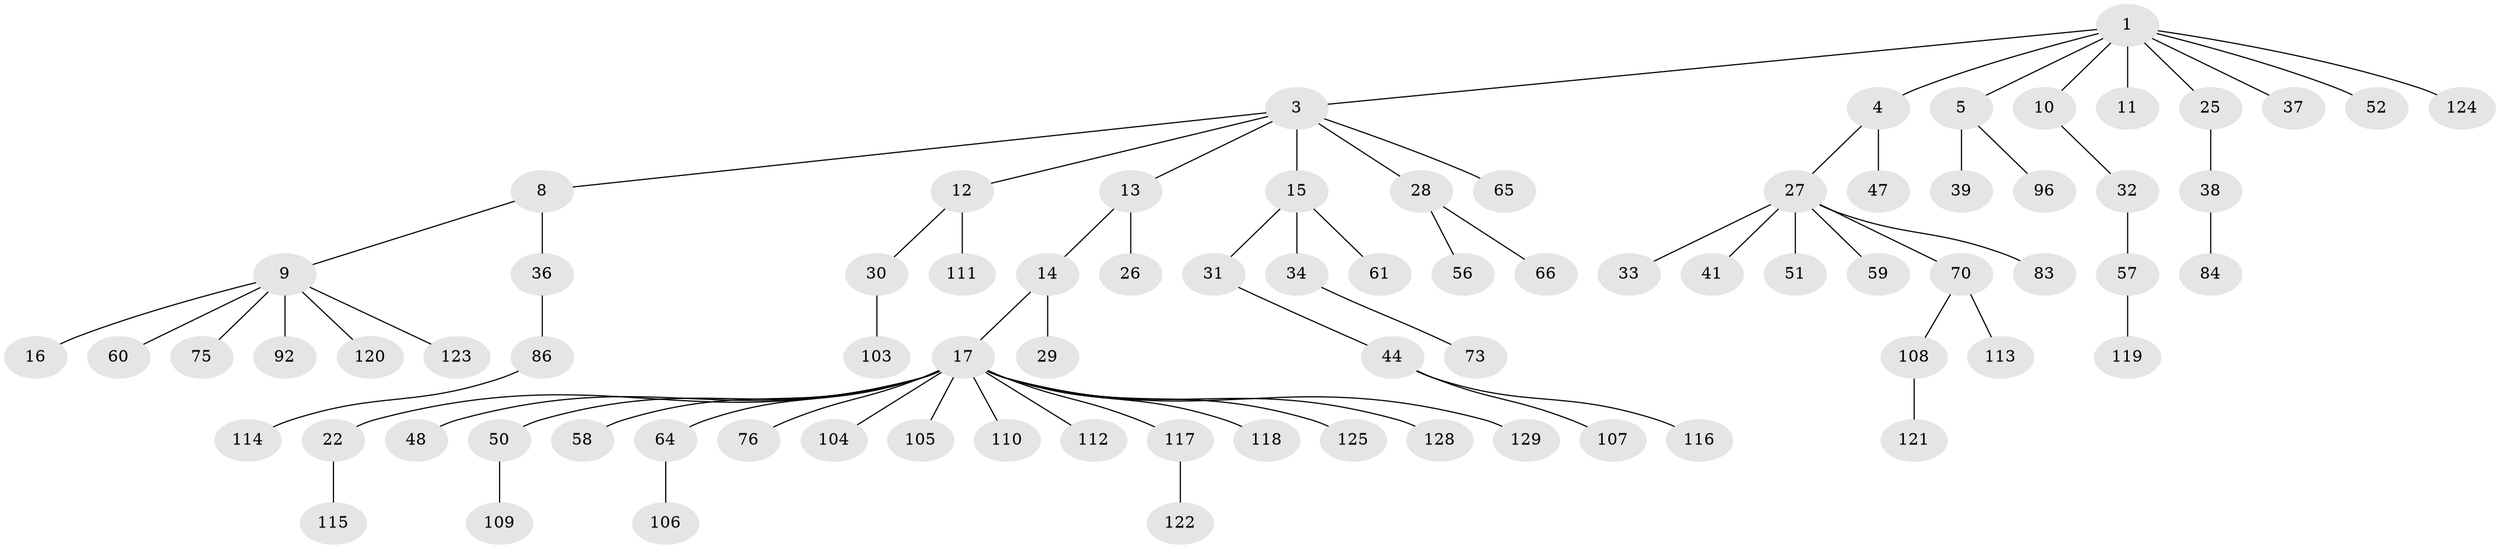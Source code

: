 // original degree distribution, {8: 0.015151515151515152, 3: 0.12878787878787878, 5: 0.03787878787878788, 4: 0.03787878787878788, 2: 0.26515151515151514, 1: 0.5, 7: 0.015151515151515152}
// Generated by graph-tools (version 1.1) at 2025/19/03/04/25 18:19:04]
// undirected, 79 vertices, 78 edges
graph export_dot {
graph [start="1"]
  node [color=gray90,style=filled];
  1 [super="+2"];
  3 [super="+6+7+20"];
  4 [super="+35+69+72"];
  5;
  8;
  9 [super="+24"];
  10;
  11;
  12 [super="+18"];
  13;
  14;
  15 [super="+63+94+21"];
  16 [super="+55"];
  17 [super="+62+19+40"];
  22;
  25;
  26;
  27 [super="+67"];
  28 [super="+42"];
  29;
  30 [super="+79"];
  31;
  32;
  33;
  34;
  36;
  37 [super="+85"];
  38;
  39;
  41;
  44;
  47;
  48 [super="+131"];
  50;
  51 [super="+53"];
  52 [super="+130"];
  56 [super="+99"];
  57;
  58;
  59;
  60;
  61;
  64 [super="+74"];
  65;
  66 [super="+89"];
  70 [super="+82+90+80"];
  73;
  75;
  76;
  83 [super="+98+87"];
  84 [super="+91"];
  86 [super="+126"];
  92 [super="+127"];
  96;
  103;
  104;
  105;
  106;
  107;
  108;
  109;
  110;
  111;
  112;
  113;
  114;
  115;
  116;
  117;
  118;
  119;
  120;
  121;
  122;
  123;
  124;
  125;
  128;
  129;
  1 -- 3;
  1 -- 4;
  1 -- 5;
  1 -- 10;
  1 -- 11;
  1 -- 25;
  1 -- 124;
  1 -- 52;
  1 -- 37;
  3 -- 13;
  3 -- 8;
  3 -- 65;
  3 -- 15;
  3 -- 12;
  3 -- 28;
  4 -- 27;
  4 -- 47;
  5 -- 39;
  5 -- 96;
  8 -- 9;
  8 -- 36;
  9 -- 16;
  9 -- 60;
  9 -- 75;
  9 -- 92;
  9 -- 120;
  9 -- 123;
  10 -- 32;
  12 -- 30;
  12 -- 111;
  13 -- 14;
  13 -- 26;
  14 -- 17;
  14 -- 29;
  15 -- 34;
  15 -- 31;
  15 -- 61;
  17 -- 76;
  17 -- 128;
  17 -- 129;
  17 -- 64;
  17 -- 104;
  17 -- 105;
  17 -- 110;
  17 -- 48;
  17 -- 112;
  17 -- 50;
  17 -- 117;
  17 -- 118;
  17 -- 22;
  17 -- 58;
  17 -- 125;
  22 -- 115;
  25 -- 38;
  27 -- 33;
  27 -- 41;
  27 -- 51;
  27 -- 59;
  27 -- 70;
  27 -- 83;
  28 -- 56;
  28 -- 66;
  30 -- 103;
  31 -- 44;
  32 -- 57;
  34 -- 73;
  36 -- 86;
  38 -- 84;
  44 -- 107;
  44 -- 116;
  50 -- 109;
  57 -- 119;
  64 -- 106;
  70 -- 113;
  70 -- 108;
  86 -- 114;
  108 -- 121;
  117 -- 122;
}
